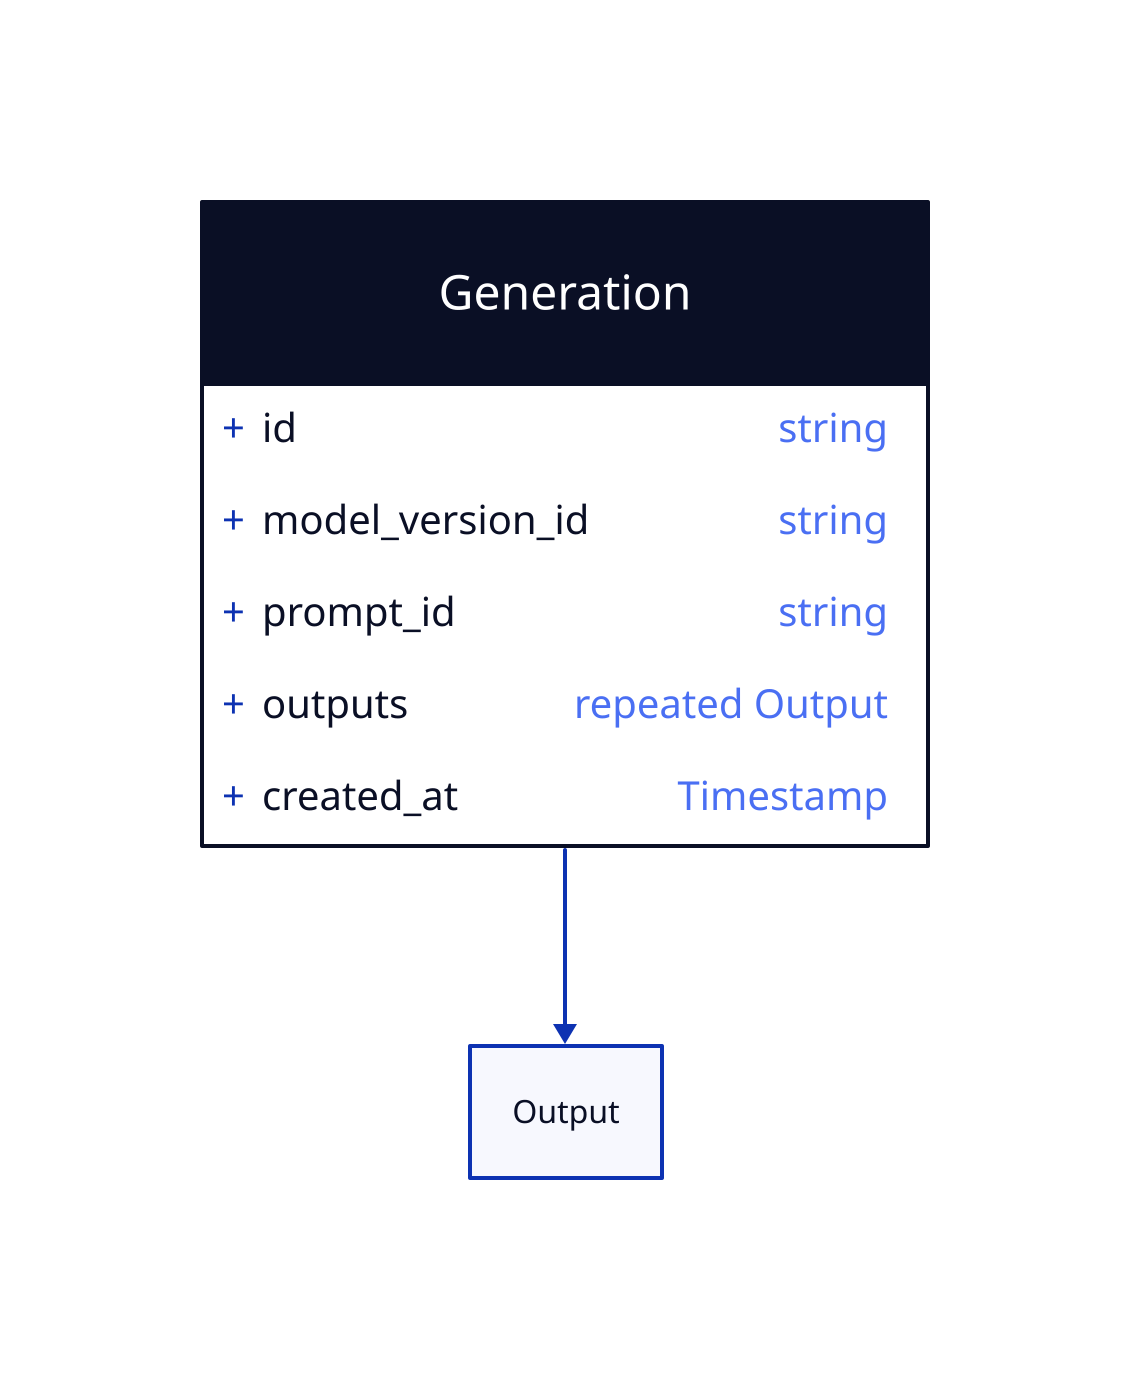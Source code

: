 
# Package - llm.v1

# Class - Generation
Generation: {
  shape: class
  id: string
  model_version_id: string
  prompt_id: string
  outputs: repeated Output
  created_at: Timestamp
}

Generation -> Output





